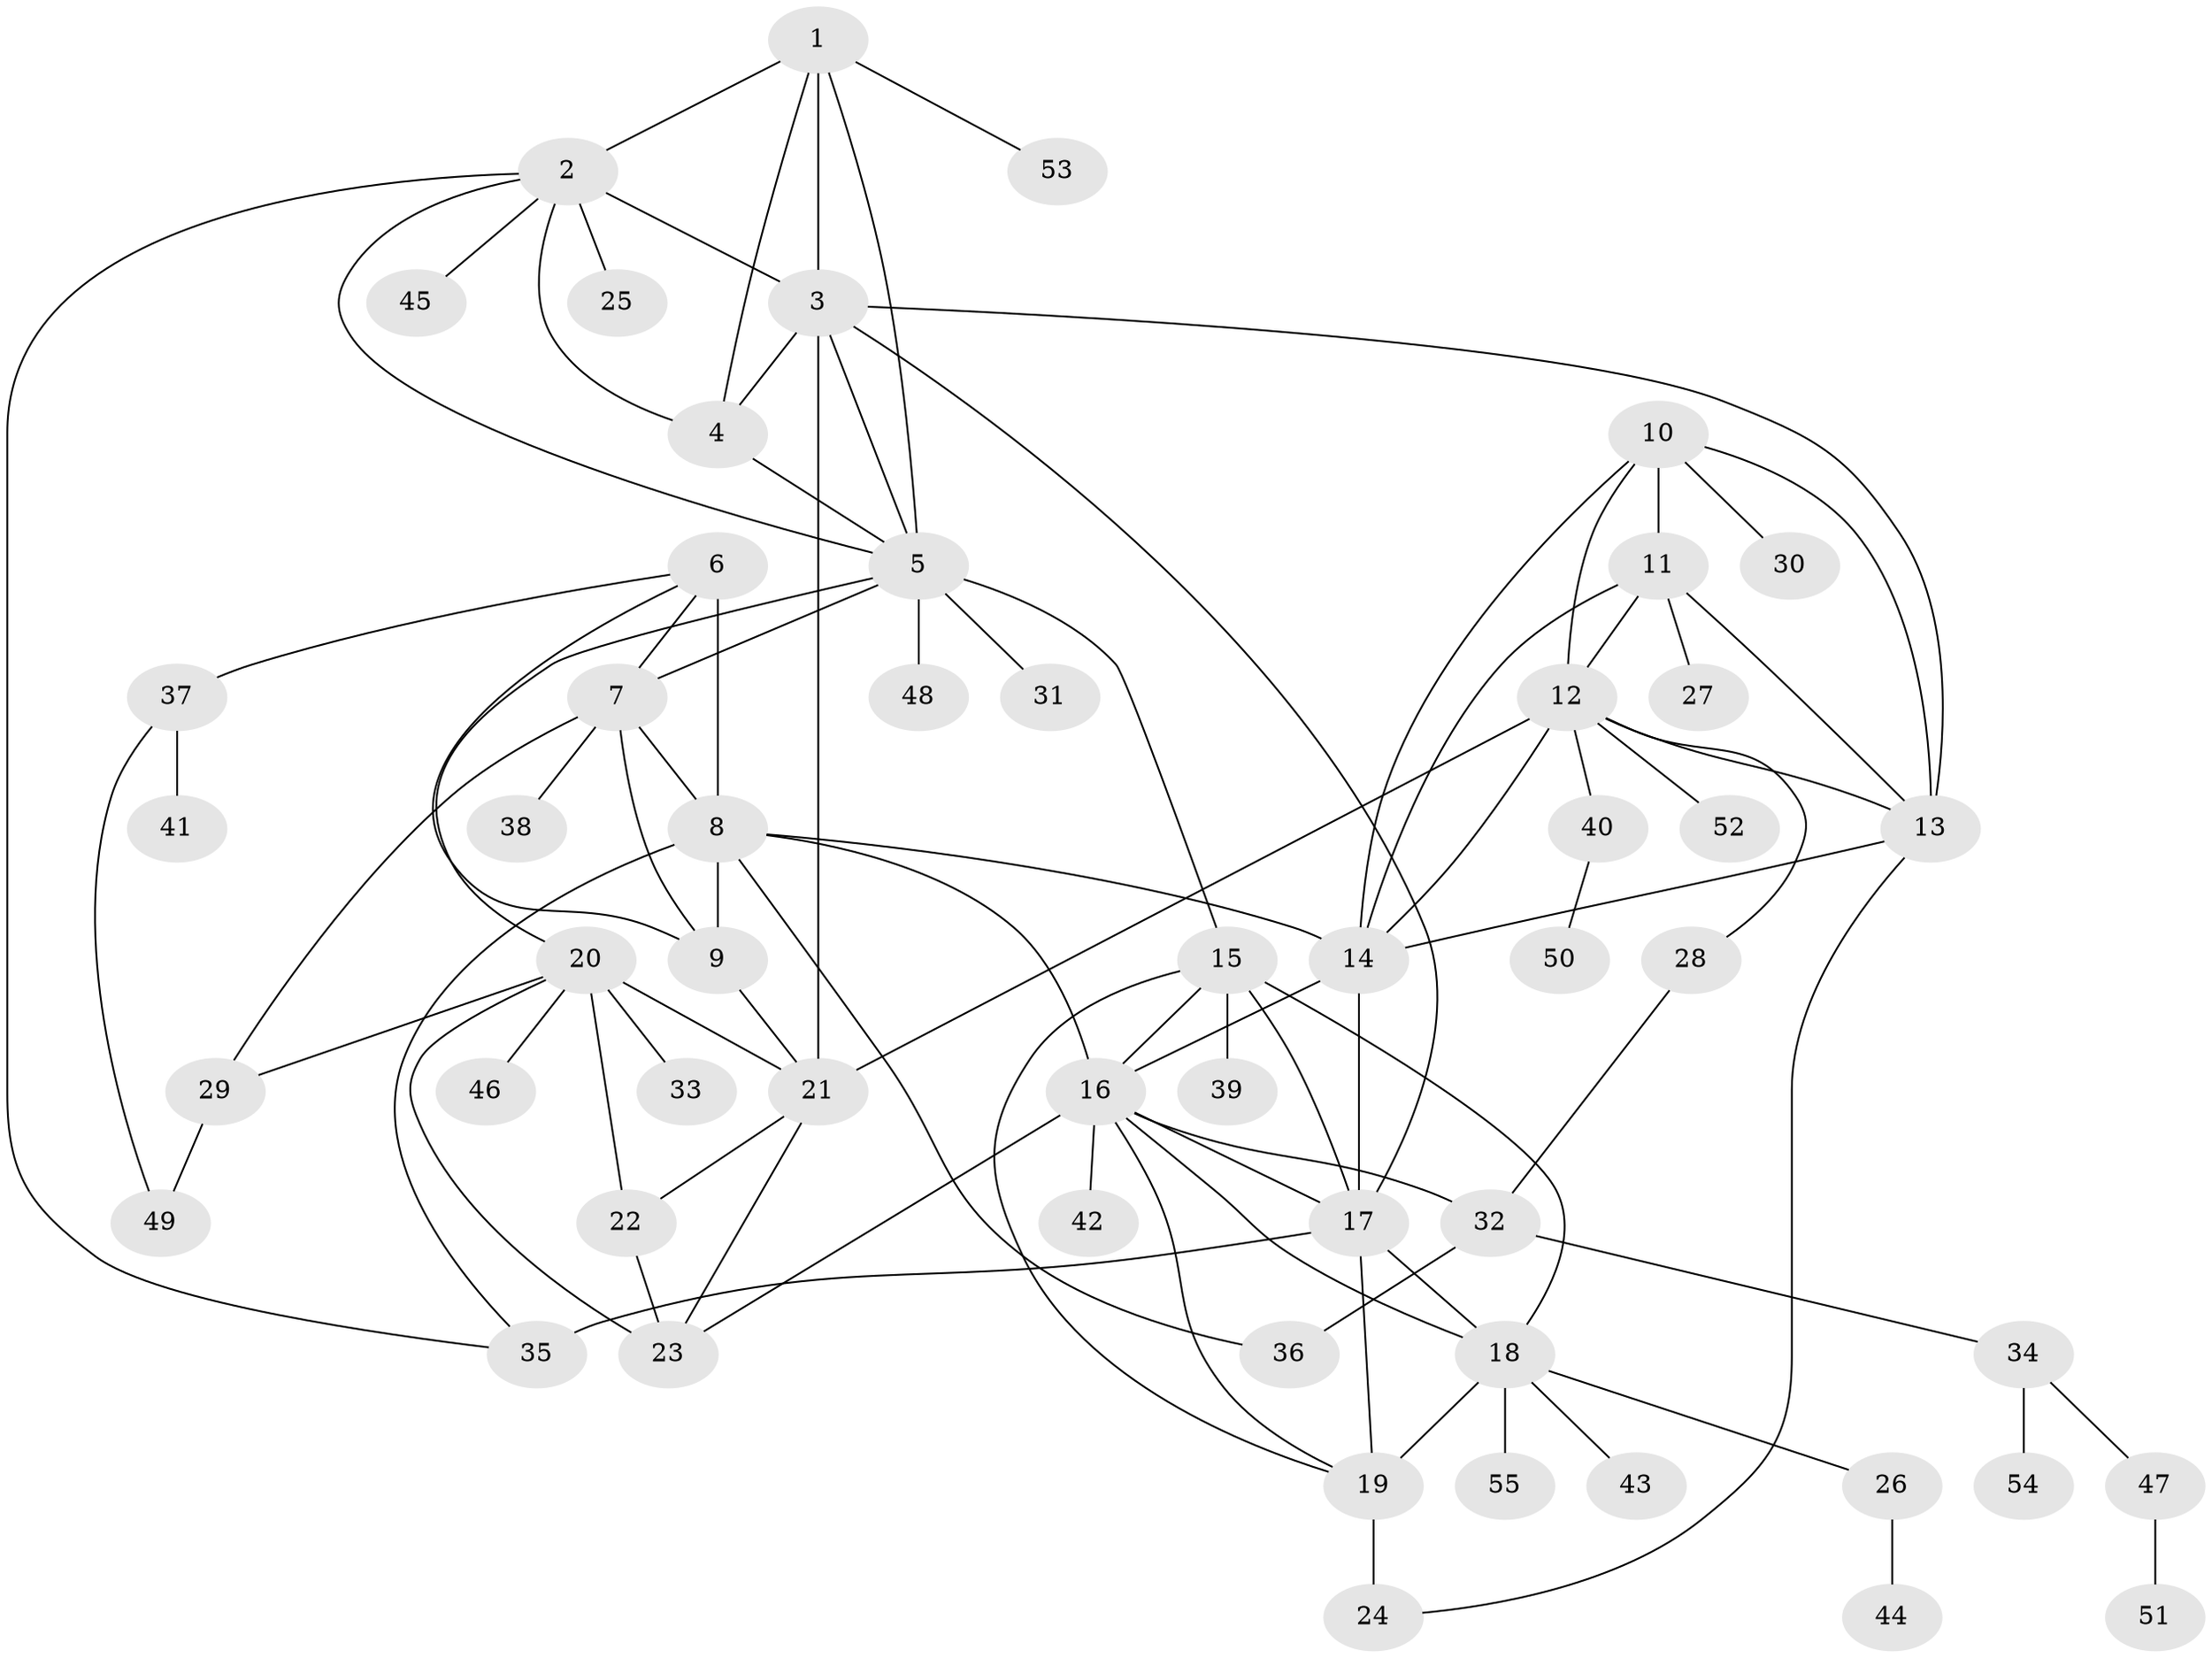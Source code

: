 // original degree distribution, {6: 0.045454545454545456, 9: 0.02727272727272727, 5: 0.02727272727272727, 10: 0.045454545454545456, 7: 0.03636363636363636, 8: 0.03636363636363636, 11: 0.00909090909090909, 1: 0.5636363636363636, 3: 0.02727272727272727, 2: 0.14545454545454545, 4: 0.03636363636363636}
// Generated by graph-tools (version 1.1) at 2025/37/03/09/25 02:37:28]
// undirected, 55 vertices, 94 edges
graph export_dot {
graph [start="1"]
  node [color=gray90,style=filled];
  1;
  2;
  3;
  4;
  5;
  6;
  7;
  8;
  9;
  10;
  11;
  12;
  13;
  14;
  15;
  16;
  17;
  18;
  19;
  20;
  21;
  22;
  23;
  24;
  25;
  26;
  27;
  28;
  29;
  30;
  31;
  32;
  33;
  34;
  35;
  36;
  37;
  38;
  39;
  40;
  41;
  42;
  43;
  44;
  45;
  46;
  47;
  48;
  49;
  50;
  51;
  52;
  53;
  54;
  55;
  1 -- 2 [weight=1.0];
  1 -- 3 [weight=1.0];
  1 -- 4 [weight=1.0];
  1 -- 5 [weight=1.0];
  1 -- 53 [weight=1.0];
  2 -- 3 [weight=1.0];
  2 -- 4 [weight=1.0];
  2 -- 5 [weight=1.0];
  2 -- 25 [weight=2.0];
  2 -- 35 [weight=1.0];
  2 -- 45 [weight=1.0];
  3 -- 4 [weight=6.0];
  3 -- 5 [weight=1.0];
  3 -- 13 [weight=1.0];
  3 -- 17 [weight=1.0];
  3 -- 21 [weight=1.0];
  4 -- 5 [weight=1.0];
  5 -- 7 [weight=1.0];
  5 -- 15 [weight=1.0];
  5 -- 20 [weight=1.0];
  5 -- 31 [weight=1.0];
  5 -- 48 [weight=1.0];
  6 -- 7 [weight=1.0];
  6 -- 8 [weight=6.0];
  6 -- 9 [weight=1.0];
  6 -- 37 [weight=1.0];
  7 -- 8 [weight=2.0];
  7 -- 9 [weight=1.0];
  7 -- 29 [weight=2.0];
  7 -- 38 [weight=1.0];
  8 -- 9 [weight=2.0];
  8 -- 14 [weight=1.0];
  8 -- 16 [weight=1.0];
  8 -- 35 [weight=1.0];
  8 -- 36 [weight=1.0];
  9 -- 21 [weight=1.0];
  10 -- 11 [weight=1.0];
  10 -- 12 [weight=1.0];
  10 -- 13 [weight=1.0];
  10 -- 14 [weight=1.0];
  10 -- 30 [weight=1.0];
  11 -- 12 [weight=1.0];
  11 -- 13 [weight=1.0];
  11 -- 14 [weight=1.0];
  11 -- 27 [weight=2.0];
  12 -- 13 [weight=1.0];
  12 -- 14 [weight=1.0];
  12 -- 21 [weight=1.0];
  12 -- 28 [weight=1.0];
  12 -- 40 [weight=1.0];
  12 -- 52 [weight=1.0];
  13 -- 14 [weight=1.0];
  13 -- 24 [weight=1.0];
  14 -- 16 [weight=1.0];
  14 -- 17 [weight=1.0];
  15 -- 16 [weight=1.0];
  15 -- 17 [weight=1.0];
  15 -- 18 [weight=1.0];
  15 -- 19 [weight=1.0];
  15 -- 39 [weight=2.0];
  16 -- 17 [weight=1.0];
  16 -- 18 [weight=1.0];
  16 -- 19 [weight=1.0];
  16 -- 23 [weight=1.0];
  16 -- 32 [weight=1.0];
  16 -- 42 [weight=1.0];
  17 -- 18 [weight=1.0];
  17 -- 19 [weight=1.0];
  17 -- 35 [weight=3.0];
  18 -- 19 [weight=1.0];
  18 -- 26 [weight=1.0];
  18 -- 43 [weight=1.0];
  18 -- 55 [weight=1.0];
  19 -- 24 [weight=3.0];
  20 -- 21 [weight=2.0];
  20 -- 22 [weight=2.0];
  20 -- 23 [weight=2.0];
  20 -- 29 [weight=1.0];
  20 -- 33 [weight=5.0];
  20 -- 46 [weight=2.0];
  21 -- 22 [weight=1.0];
  21 -- 23 [weight=1.0];
  22 -- 23 [weight=1.0];
  26 -- 44 [weight=1.0];
  28 -- 32 [weight=1.0];
  29 -- 49 [weight=1.0];
  32 -- 34 [weight=1.0];
  32 -- 36 [weight=1.0];
  34 -- 47 [weight=1.0];
  34 -- 54 [weight=1.0];
  37 -- 41 [weight=1.0];
  37 -- 49 [weight=1.0];
  40 -- 50 [weight=1.0];
  47 -- 51 [weight=1.0];
}

